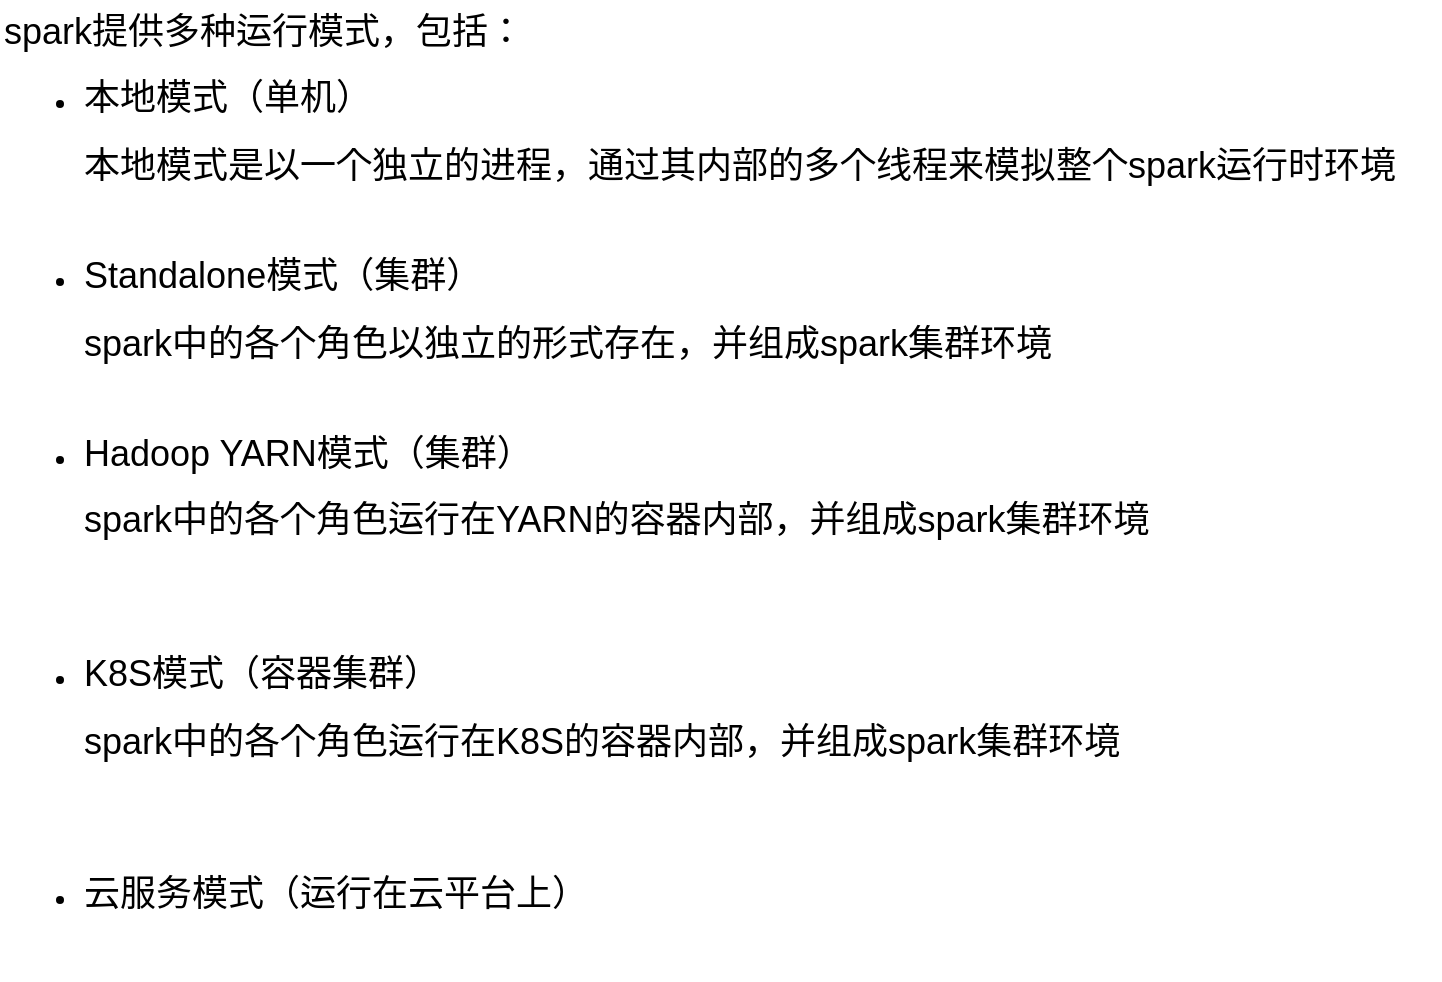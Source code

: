 <mxfile version="24.7.7" pages="2">
  <diagram name="spark的运行模式" id="G4XDROj1AGs6jfZ1fEyy">
    <mxGraphModel dx="1813" dy="1681" grid="1" gridSize="10" guides="1" tooltips="1" connect="1" arrows="1" fold="1" page="1" pageScale="1" pageWidth="827" pageHeight="1169" math="0" shadow="0">
      <root>
        <mxCell id="0" />
        <mxCell id="1" parent="0" />
        <mxCell id="4enJvH3khGBG7sUm3boX-1" value="&lt;font style=&quot;font-size: 18px;&quot;&gt;spark提供多种运行模式，包括：&lt;/font&gt;&lt;div&gt;&lt;ul&gt;&lt;li&gt;&lt;span style=&quot;font-size: 18px;&quot;&gt;本地模式（单机）&lt;/span&gt;&lt;/li&gt;&lt;/ul&gt;&lt;/div&gt;&lt;div&gt;&lt;span style=&quot;font-size: 18px;&quot;&gt;&lt;span style=&quot;white-space: pre;&quot;&gt;&#x9;&lt;/span&gt;本地模式是以一个独立的进程，通过其内部的多个线程来模拟整个spark运行时环境&lt;/span&gt;&lt;/div&gt;&lt;div&gt;&lt;span style=&quot;font-size: 18px;&quot;&gt;&lt;br&gt;&lt;/span&gt;&lt;/div&gt;&lt;div&gt;&lt;ul&gt;&lt;li&gt;&lt;span style=&quot;font-size: 18px;&quot;&gt;Standalone模式（集群）&lt;/span&gt;&lt;/li&gt;&lt;/ul&gt;&lt;/div&gt;&lt;div&gt;&lt;span style=&quot;font-size: 18px;&quot;&gt;&lt;span style=&quot;white-space: pre;&quot;&gt;&#x9;&lt;/span&gt;spark中的各个角色以独立的形式存在，并组成spark集群环境&lt;/span&gt;&lt;/div&gt;&lt;div&gt;&lt;span style=&quot;font-size: 18px;&quot;&gt;&lt;br&gt;&lt;/span&gt;&lt;/div&gt;&lt;div&gt;&lt;ul&gt;&lt;li&gt;&lt;span style=&quot;font-size: 18px;&quot;&gt;Hadoop YARN模式（集群）&lt;/span&gt;&lt;/li&gt;&lt;/ul&gt;&lt;/div&gt;&lt;div&gt;&lt;div&gt;&lt;span style=&quot;font-size: 18px;&quot;&gt;&lt;span style=&quot;white-space: pre;&quot;&gt;&#x9;&lt;/span&gt;spark中的各个角色运行在YARN的容器内部，并组成spark集群环境&lt;/span&gt;&lt;/div&gt;&lt;/div&gt;&lt;div&gt;&lt;span style=&quot;font-size: 18px;&quot;&gt;&lt;br&gt;&lt;/span&gt;&lt;/div&gt;&lt;div&gt;&lt;span style=&quot;font-size: 18px;&quot;&gt;&lt;br&gt;&lt;/span&gt;&lt;/div&gt;&lt;div&gt;&lt;ul&gt;&lt;li&gt;&lt;span style=&quot;font-size: 18px;&quot;&gt;K8S模式（容器集群）&lt;/span&gt;&lt;/li&gt;&lt;/ul&gt;&lt;/div&gt;&lt;div&gt;&lt;div&gt;&lt;span style=&quot;font-size: 18px;&quot;&gt;&lt;span style=&quot;white-space: pre;&quot;&gt;&#x9;&lt;/span&gt;spark中的各个角色运行在K8S的容器内部，并组成spark集群环境&lt;/span&gt;&lt;/div&gt;&lt;/div&gt;&lt;div&gt;&lt;span style=&quot;font-size: 18px;&quot;&gt;&lt;br&gt;&lt;/span&gt;&lt;/div&gt;&lt;div&gt;&lt;span style=&quot;font-size: 18px;&quot;&gt;&lt;br&gt;&lt;/span&gt;&lt;/div&gt;&lt;div&gt;&lt;ul&gt;&lt;li&gt;&lt;span style=&quot;font-size: 18px;&quot;&gt;云服务模式（运行在云平台上）&lt;/span&gt;&lt;/li&gt;&lt;/ul&gt;&lt;div&gt;&lt;br&gt;&lt;/div&gt;&lt;/div&gt;" style="text;html=1;align=left;verticalAlign=middle;resizable=0;points=[];autosize=1;strokeColor=none;fillColor=none;" vertex="1" parent="1">
          <mxGeometry x="-450" y="-120" width="720" height="490" as="geometry" />
        </mxCell>
      </root>
    </mxGraphModel>
  </diagram>
  <diagram id="muvNoaI27gR6jepweMNd" name="spark的架构角色">
    <mxGraphModel dx="1813" dy="478" grid="1" gridSize="10" guides="1" tooltips="1" connect="1" arrows="1" fold="1" page="1" pageScale="1" pageWidth="827" pageHeight="1169" math="0" shadow="0">
      <root>
        <mxCell id="0" />
        <mxCell id="1" parent="0" />
        <mxCell id="uO4-b0s7zMOSQAXV-ni5-1" value="&lt;font style=&quot;font-size: 18px;&quot;&gt;ResourceManager&lt;/font&gt;" style="rounded=1;whiteSpace=wrap;html=1;fillColor=#66B2FF;" vertex="1" parent="1">
          <mxGeometry x="160" y="40" width="160" height="60" as="geometry" />
        </mxCell>
        <mxCell id="uO4-b0s7zMOSQAXV-ni5-12" value="" style="group;fillColor=#CCFFE6;" vertex="1" connectable="0" parent="1">
          <mxGeometry x="-40" y="160" width="240" height="160" as="geometry" />
        </mxCell>
        <mxCell id="uO4-b0s7zMOSQAXV-ni5-2" value="" style="rounded=1;whiteSpace=wrap;html=1;fillColor=#CCFFE6;" vertex="1" parent="uO4-b0s7zMOSQAXV-ni5-12">
          <mxGeometry width="240" height="160" as="geometry" />
        </mxCell>
        <mxCell id="uO4-b0s7zMOSQAXV-ni5-3" value="&lt;font style=&quot;font-size: 18px;&quot;&gt;Application&lt;/font&gt;&lt;div&gt;&lt;font size=&quot;3&quot;&gt;Master&lt;/font&gt;&lt;/div&gt;&lt;div&gt;&lt;font size=&quot;3&quot;&gt;容器&lt;/font&gt;&lt;/div&gt;" style="rounded=1;whiteSpace=wrap;html=1;fillColor=#6666FF;" vertex="1" parent="uO4-b0s7zMOSQAXV-ni5-12">
          <mxGeometry x="10" y="30" width="90" height="60" as="geometry" />
        </mxCell>
        <mxCell id="uO4-b0s7zMOSQAXV-ni5-16" style="edgeStyle=orthogonalEdgeStyle;rounded=0;orthogonalLoop=1;jettySize=auto;html=1;entryX=1;entryY=0.5;entryDx=0;entryDy=0;" edge="1" parent="uO4-b0s7zMOSQAXV-ni5-12" source="uO4-b0s7zMOSQAXV-ni5-4" target="uO4-b0s7zMOSQAXV-ni5-3">
          <mxGeometry relative="1" as="geometry" />
        </mxCell>
        <mxCell id="uO4-b0s7zMOSQAXV-ni5-4" value="&lt;font style=&quot;font-size: 18px;&quot;&gt;Task&lt;/font&gt;&lt;div&gt;&lt;font size=&quot;3&quot;&gt;容器&lt;/font&gt;&lt;/div&gt;" style="rounded=1;whiteSpace=wrap;html=1;fillColor=#6666FF;" vertex="1" parent="uO4-b0s7zMOSQAXV-ni5-12">
          <mxGeometry x="140" y="30" width="90" height="60" as="geometry" />
        </mxCell>
        <mxCell id="uO4-b0s7zMOSQAXV-ni5-5" value="&lt;font style=&quot;font-size: 18px;&quot;&gt;NodeManager&lt;/font&gt;" style="text;html=1;align=center;verticalAlign=middle;whiteSpace=wrap;rounded=0;" vertex="1" parent="uO4-b0s7zMOSQAXV-ni5-12">
          <mxGeometry x="90" y="120" width="60" height="30" as="geometry" />
        </mxCell>
        <mxCell id="uO4-b0s7zMOSQAXV-ni5-14" style="edgeStyle=orthogonalEdgeStyle;rounded=0;orthogonalLoop=1;jettySize=auto;html=1;entryX=0.5;entryY=1;entryDx=0;entryDy=0;curved=1;" edge="1" parent="1" source="uO4-b0s7zMOSQAXV-ni5-2" target="uO4-b0s7zMOSQAXV-ni5-1">
          <mxGeometry relative="1" as="geometry" />
        </mxCell>
        <mxCell id="uO4-b0s7zMOSQAXV-ni5-19" style="edgeStyle=orthogonalEdgeStyle;rounded=0;orthogonalLoop=1;jettySize=auto;html=1;entryX=0.5;entryY=0;entryDx=0;entryDy=0;curved=1;" edge="1" parent="1" source="uO4-b0s7zMOSQAXV-ni5-8" target="uO4-b0s7zMOSQAXV-ni5-3">
          <mxGeometry relative="1" as="geometry">
            <Array as="points">
              <mxPoint x="345" y="140" />
              <mxPoint x="15" y="140" />
            </Array>
          </mxGeometry>
        </mxCell>
        <mxCell id="uO4-b0s7zMOSQAXV-ni5-20" style="edgeStyle=orthogonalEdgeStyle;rounded=0;orthogonalLoop=1;jettySize=auto;html=1;entryX=0.5;entryY=1;entryDx=0;entryDy=0;curved=1;" edge="1" parent="1" source="uO4-b0s7zMOSQAXV-ni5-9" target="uO4-b0s7zMOSQAXV-ni5-3">
          <mxGeometry relative="1" as="geometry">
            <Array as="points">
              <mxPoint x="459" y="280" />
              <mxPoint x="15" y="280" />
            </Array>
          </mxGeometry>
        </mxCell>
        <mxCell id="uO4-b0s7zMOSQAXV-ni5-13" value="" style="group;fillColor=#66B2FF;" vertex="1" connectable="0" parent="1">
          <mxGeometry x="280" y="160" width="240" height="160" as="geometry" />
        </mxCell>
        <mxCell id="uO4-b0s7zMOSQAXV-ni5-6" value="" style="rounded=1;whiteSpace=wrap;html=1;fillColor=#CCFFE6;" vertex="1" parent="uO4-b0s7zMOSQAXV-ni5-13">
          <mxGeometry width="240" height="160" as="geometry" />
        </mxCell>
        <mxCell id="uO4-b0s7zMOSQAXV-ni5-15" style="edgeStyle=orthogonalEdgeStyle;rounded=0;orthogonalLoop=1;jettySize=auto;html=1;curved=1;exitX=0.5;exitY=0;exitDx=0;exitDy=0;" edge="1" parent="uO4-b0s7zMOSQAXV-ni5-13" source="uO4-b0s7zMOSQAXV-ni5-6">
          <mxGeometry relative="1" as="geometry">
            <mxPoint x="-40" y="-60" as="targetPoint" />
          </mxGeometry>
        </mxCell>
        <mxCell id="uO4-b0s7zMOSQAXV-ni5-7" value="&lt;font style=&quot;font-size: 18px;&quot;&gt;NodeManager&lt;/font&gt;" style="text;html=1;align=center;verticalAlign=middle;whiteSpace=wrap;rounded=0;" vertex="1" parent="uO4-b0s7zMOSQAXV-ni5-13">
          <mxGeometry x="90" y="120" width="60" height="30" as="geometry" />
        </mxCell>
        <mxCell id="uO4-b0s7zMOSQAXV-ni5-8" value="&lt;font style=&quot;font-size: 18px;&quot;&gt;Task&lt;/font&gt;&lt;div&gt;&lt;font size=&quot;3&quot;&gt;容器&lt;/font&gt;&lt;/div&gt;" style="rounded=1;whiteSpace=wrap;html=1;fillColor=#6666FF;" vertex="1" parent="uO4-b0s7zMOSQAXV-ni5-13">
          <mxGeometry x="20" y="30" width="90" height="60" as="geometry" />
        </mxCell>
        <mxCell id="uO4-b0s7zMOSQAXV-ni5-9" value="&lt;font style=&quot;font-size: 18px;&quot;&gt;Task&lt;/font&gt;&lt;div&gt;&lt;font size=&quot;3&quot;&gt;容器&lt;/font&gt;&lt;/div&gt;" style="rounded=1;whiteSpace=wrap;html=1;fillColor=#6666FF;" vertex="1" parent="uO4-b0s7zMOSQAXV-ni5-13">
          <mxGeometry x="134" y="30" width="90" height="60" as="geometry" />
        </mxCell>
      </root>
    </mxGraphModel>
  </diagram>
</mxfile>
